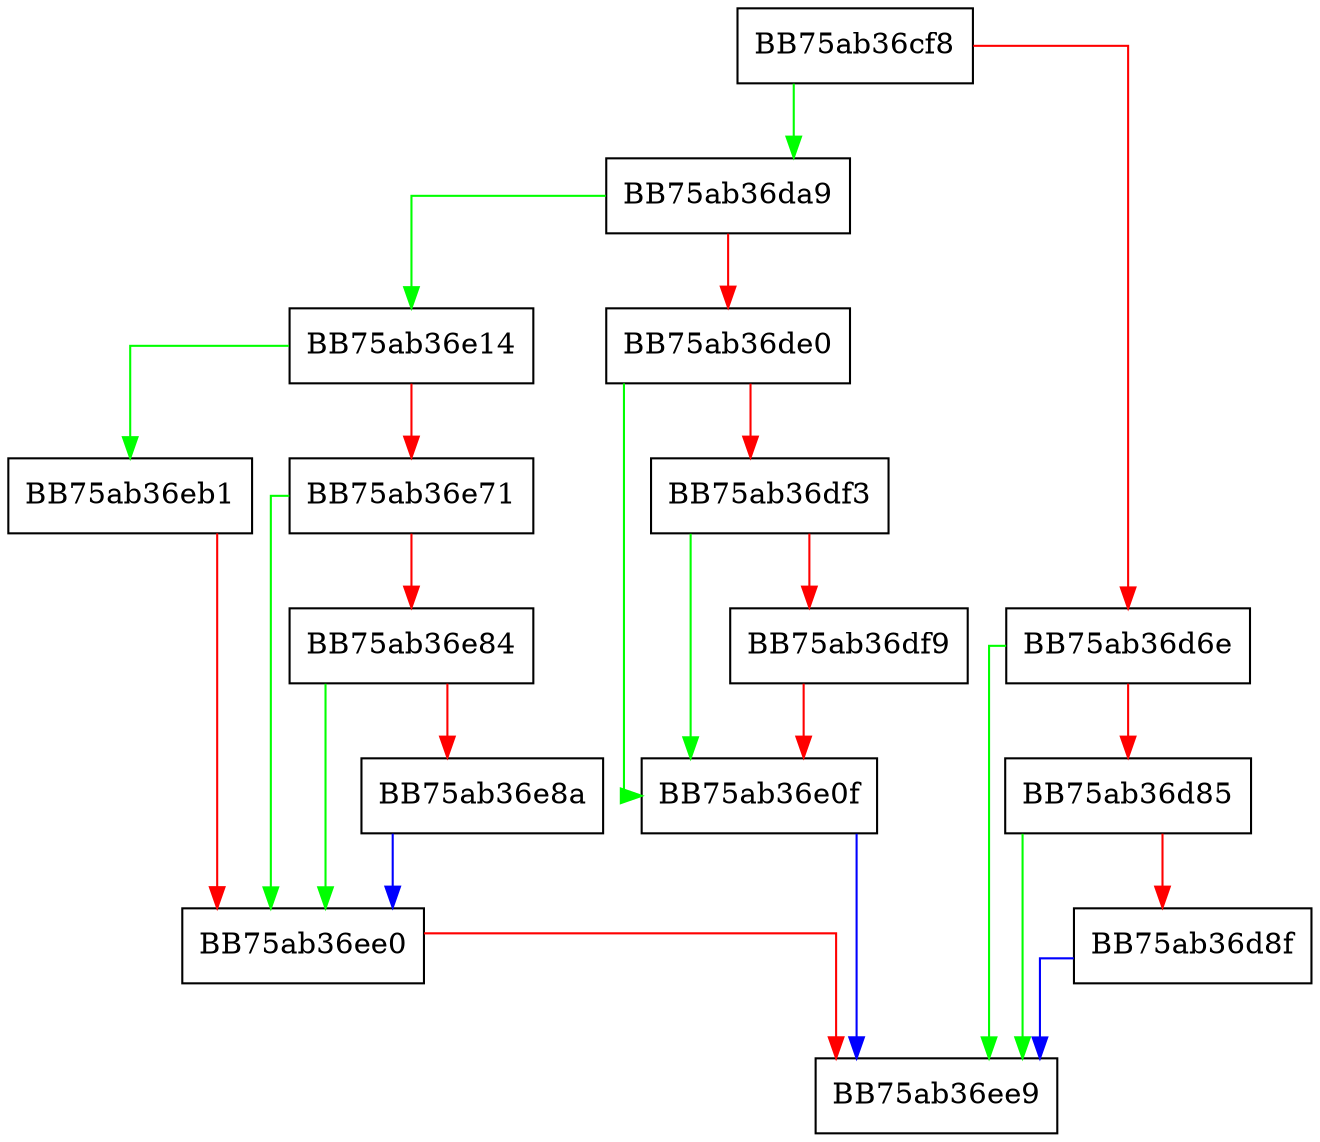 digraph AddIsSystemDriveSsd {
  node [shape="box"];
  graph [splines=ortho];
  BB75ab36cf8 -> BB75ab36da9 [color="green"];
  BB75ab36cf8 -> BB75ab36d6e [color="red"];
  BB75ab36d6e -> BB75ab36ee9 [color="green"];
  BB75ab36d6e -> BB75ab36d85 [color="red"];
  BB75ab36d85 -> BB75ab36ee9 [color="green"];
  BB75ab36d85 -> BB75ab36d8f [color="red"];
  BB75ab36d8f -> BB75ab36ee9 [color="blue"];
  BB75ab36da9 -> BB75ab36e14 [color="green"];
  BB75ab36da9 -> BB75ab36de0 [color="red"];
  BB75ab36de0 -> BB75ab36e0f [color="green"];
  BB75ab36de0 -> BB75ab36df3 [color="red"];
  BB75ab36df3 -> BB75ab36e0f [color="green"];
  BB75ab36df3 -> BB75ab36df9 [color="red"];
  BB75ab36df9 -> BB75ab36e0f [color="red"];
  BB75ab36e0f -> BB75ab36ee9 [color="blue"];
  BB75ab36e14 -> BB75ab36eb1 [color="green"];
  BB75ab36e14 -> BB75ab36e71 [color="red"];
  BB75ab36e71 -> BB75ab36ee0 [color="green"];
  BB75ab36e71 -> BB75ab36e84 [color="red"];
  BB75ab36e84 -> BB75ab36ee0 [color="green"];
  BB75ab36e84 -> BB75ab36e8a [color="red"];
  BB75ab36e8a -> BB75ab36ee0 [color="blue"];
  BB75ab36eb1 -> BB75ab36ee0 [color="red"];
  BB75ab36ee0 -> BB75ab36ee9 [color="red"];
}